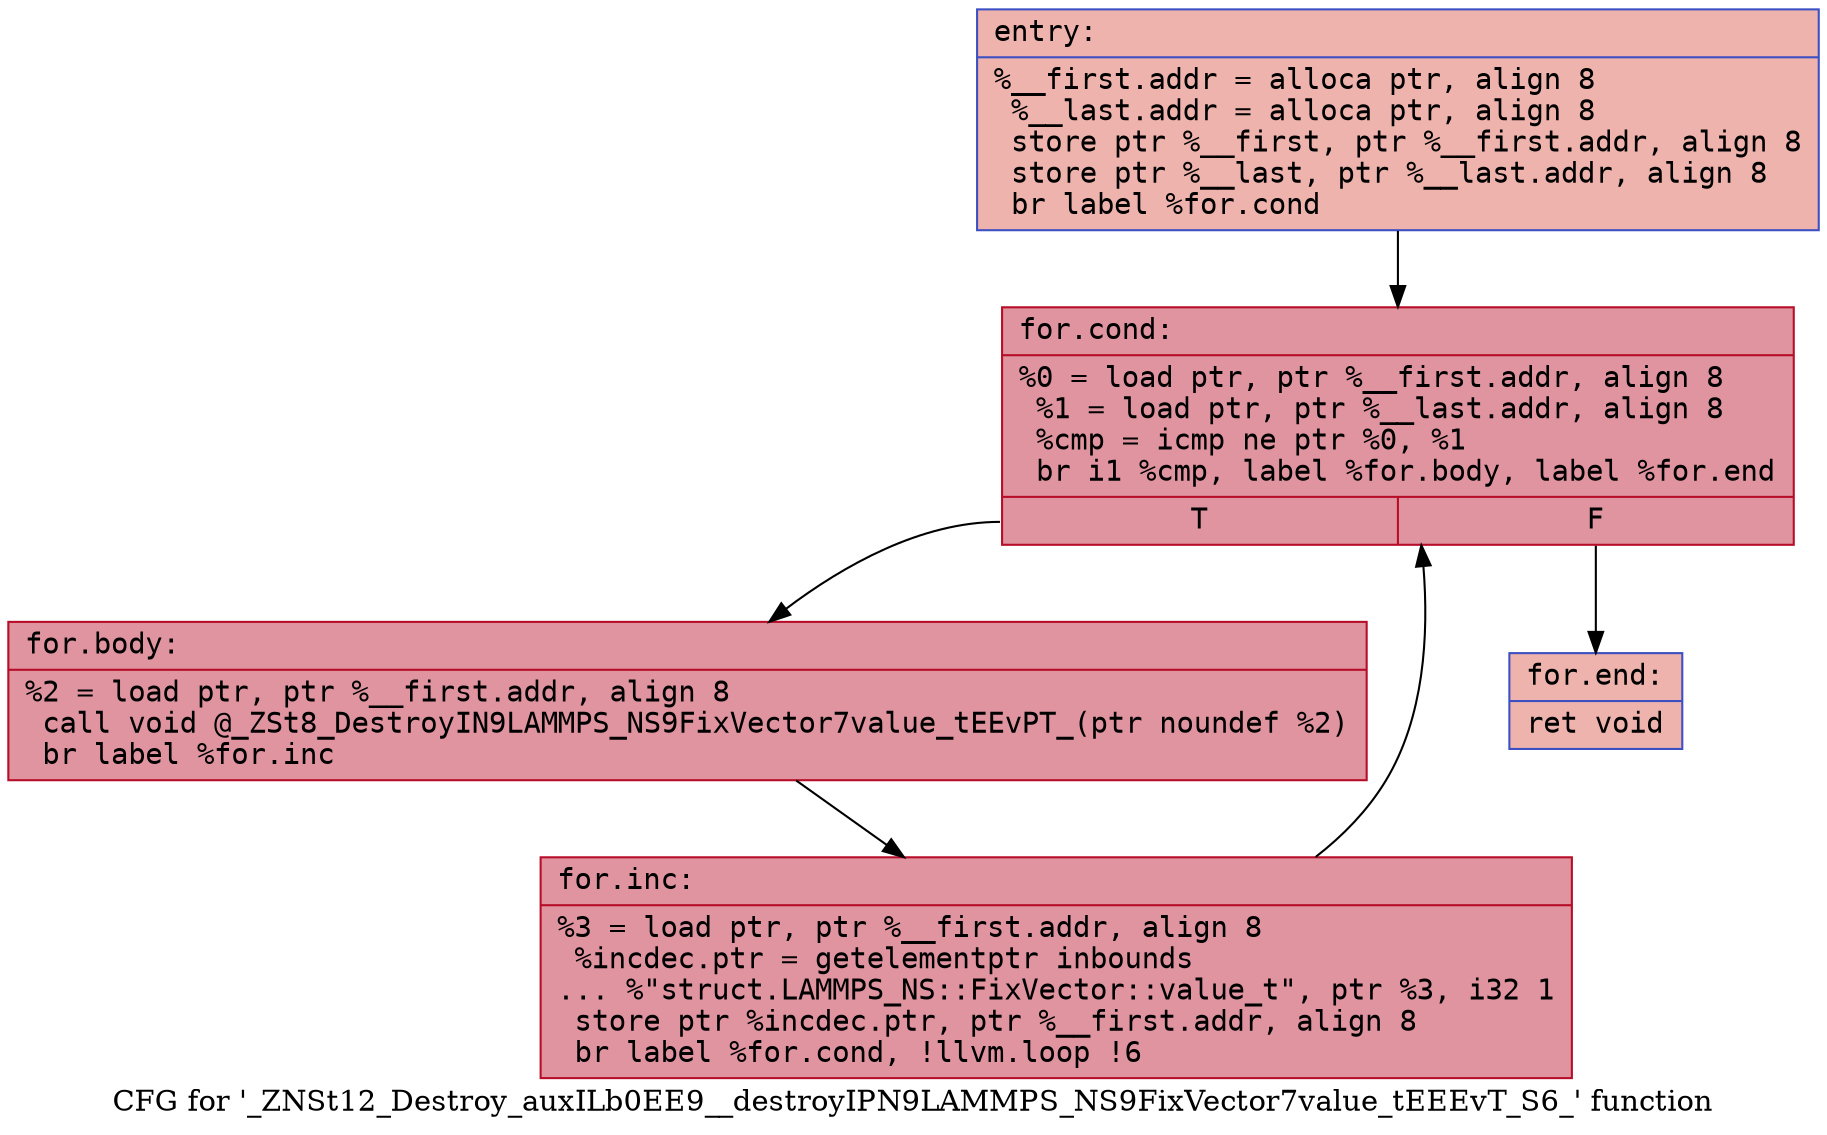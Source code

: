 digraph "CFG for '_ZNSt12_Destroy_auxILb0EE9__destroyIPN9LAMMPS_NS9FixVector7value_tEEEvT_S6_' function" {
	label="CFG for '_ZNSt12_Destroy_auxILb0EE9__destroyIPN9LAMMPS_NS9FixVector7value_tEEEvT_S6_' function";

	Node0x56349576ab70 [shape=record,color="#3d50c3ff", style=filled, fillcolor="#d6524470" fontname="Courier",label="{entry:\l|  %__first.addr = alloca ptr, align 8\l  %__last.addr = alloca ptr, align 8\l  store ptr %__first, ptr %__first.addr, align 8\l  store ptr %__last, ptr %__last.addr, align 8\l  br label %for.cond\l}"];
	Node0x56349576ab70 -> Node0x56349576ade0[tooltip="entry -> for.cond\nProbability 100.00%" ];
	Node0x56349576ade0 [shape=record,color="#b70d28ff", style=filled, fillcolor="#b70d2870" fontname="Courier",label="{for.cond:\l|  %0 = load ptr, ptr %__first.addr, align 8\l  %1 = load ptr, ptr %__last.addr, align 8\l  %cmp = icmp ne ptr %0, %1\l  br i1 %cmp, label %for.body, label %for.end\l|{<s0>T|<s1>F}}"];
	Node0x56349576ade0:s0 -> Node0x56349576b060[tooltip="for.cond -> for.body\nProbability 96.88%" ];
	Node0x56349576ade0:s1 -> Node0x56349576b0e0[tooltip="for.cond -> for.end\nProbability 3.12%" ];
	Node0x56349576b060 [shape=record,color="#b70d28ff", style=filled, fillcolor="#b70d2870" fontname="Courier",label="{for.body:\l|  %2 = load ptr, ptr %__first.addr, align 8\l  call void @_ZSt8_DestroyIN9LAMMPS_NS9FixVector7value_tEEvPT_(ptr noundef %2)\l  br label %for.inc\l}"];
	Node0x56349576b060 -> Node0x56349576b410[tooltip="for.body -> for.inc\nProbability 100.00%" ];
	Node0x56349576b410 [shape=record,color="#b70d28ff", style=filled, fillcolor="#b70d2870" fontname="Courier",label="{for.inc:\l|  %3 = load ptr, ptr %__first.addr, align 8\l  %incdec.ptr = getelementptr inbounds\l... %\"struct.LAMMPS_NS::FixVector::value_t\", ptr %3, i32 1\l  store ptr %incdec.ptr, ptr %__first.addr, align 8\l  br label %for.cond, !llvm.loop !6\l}"];
	Node0x56349576b410 -> Node0x56349576ade0[tooltip="for.inc -> for.cond\nProbability 100.00%" ];
	Node0x56349576b0e0 [shape=record,color="#3d50c3ff", style=filled, fillcolor="#d6524470" fontname="Courier",label="{for.end:\l|  ret void\l}"];
}

